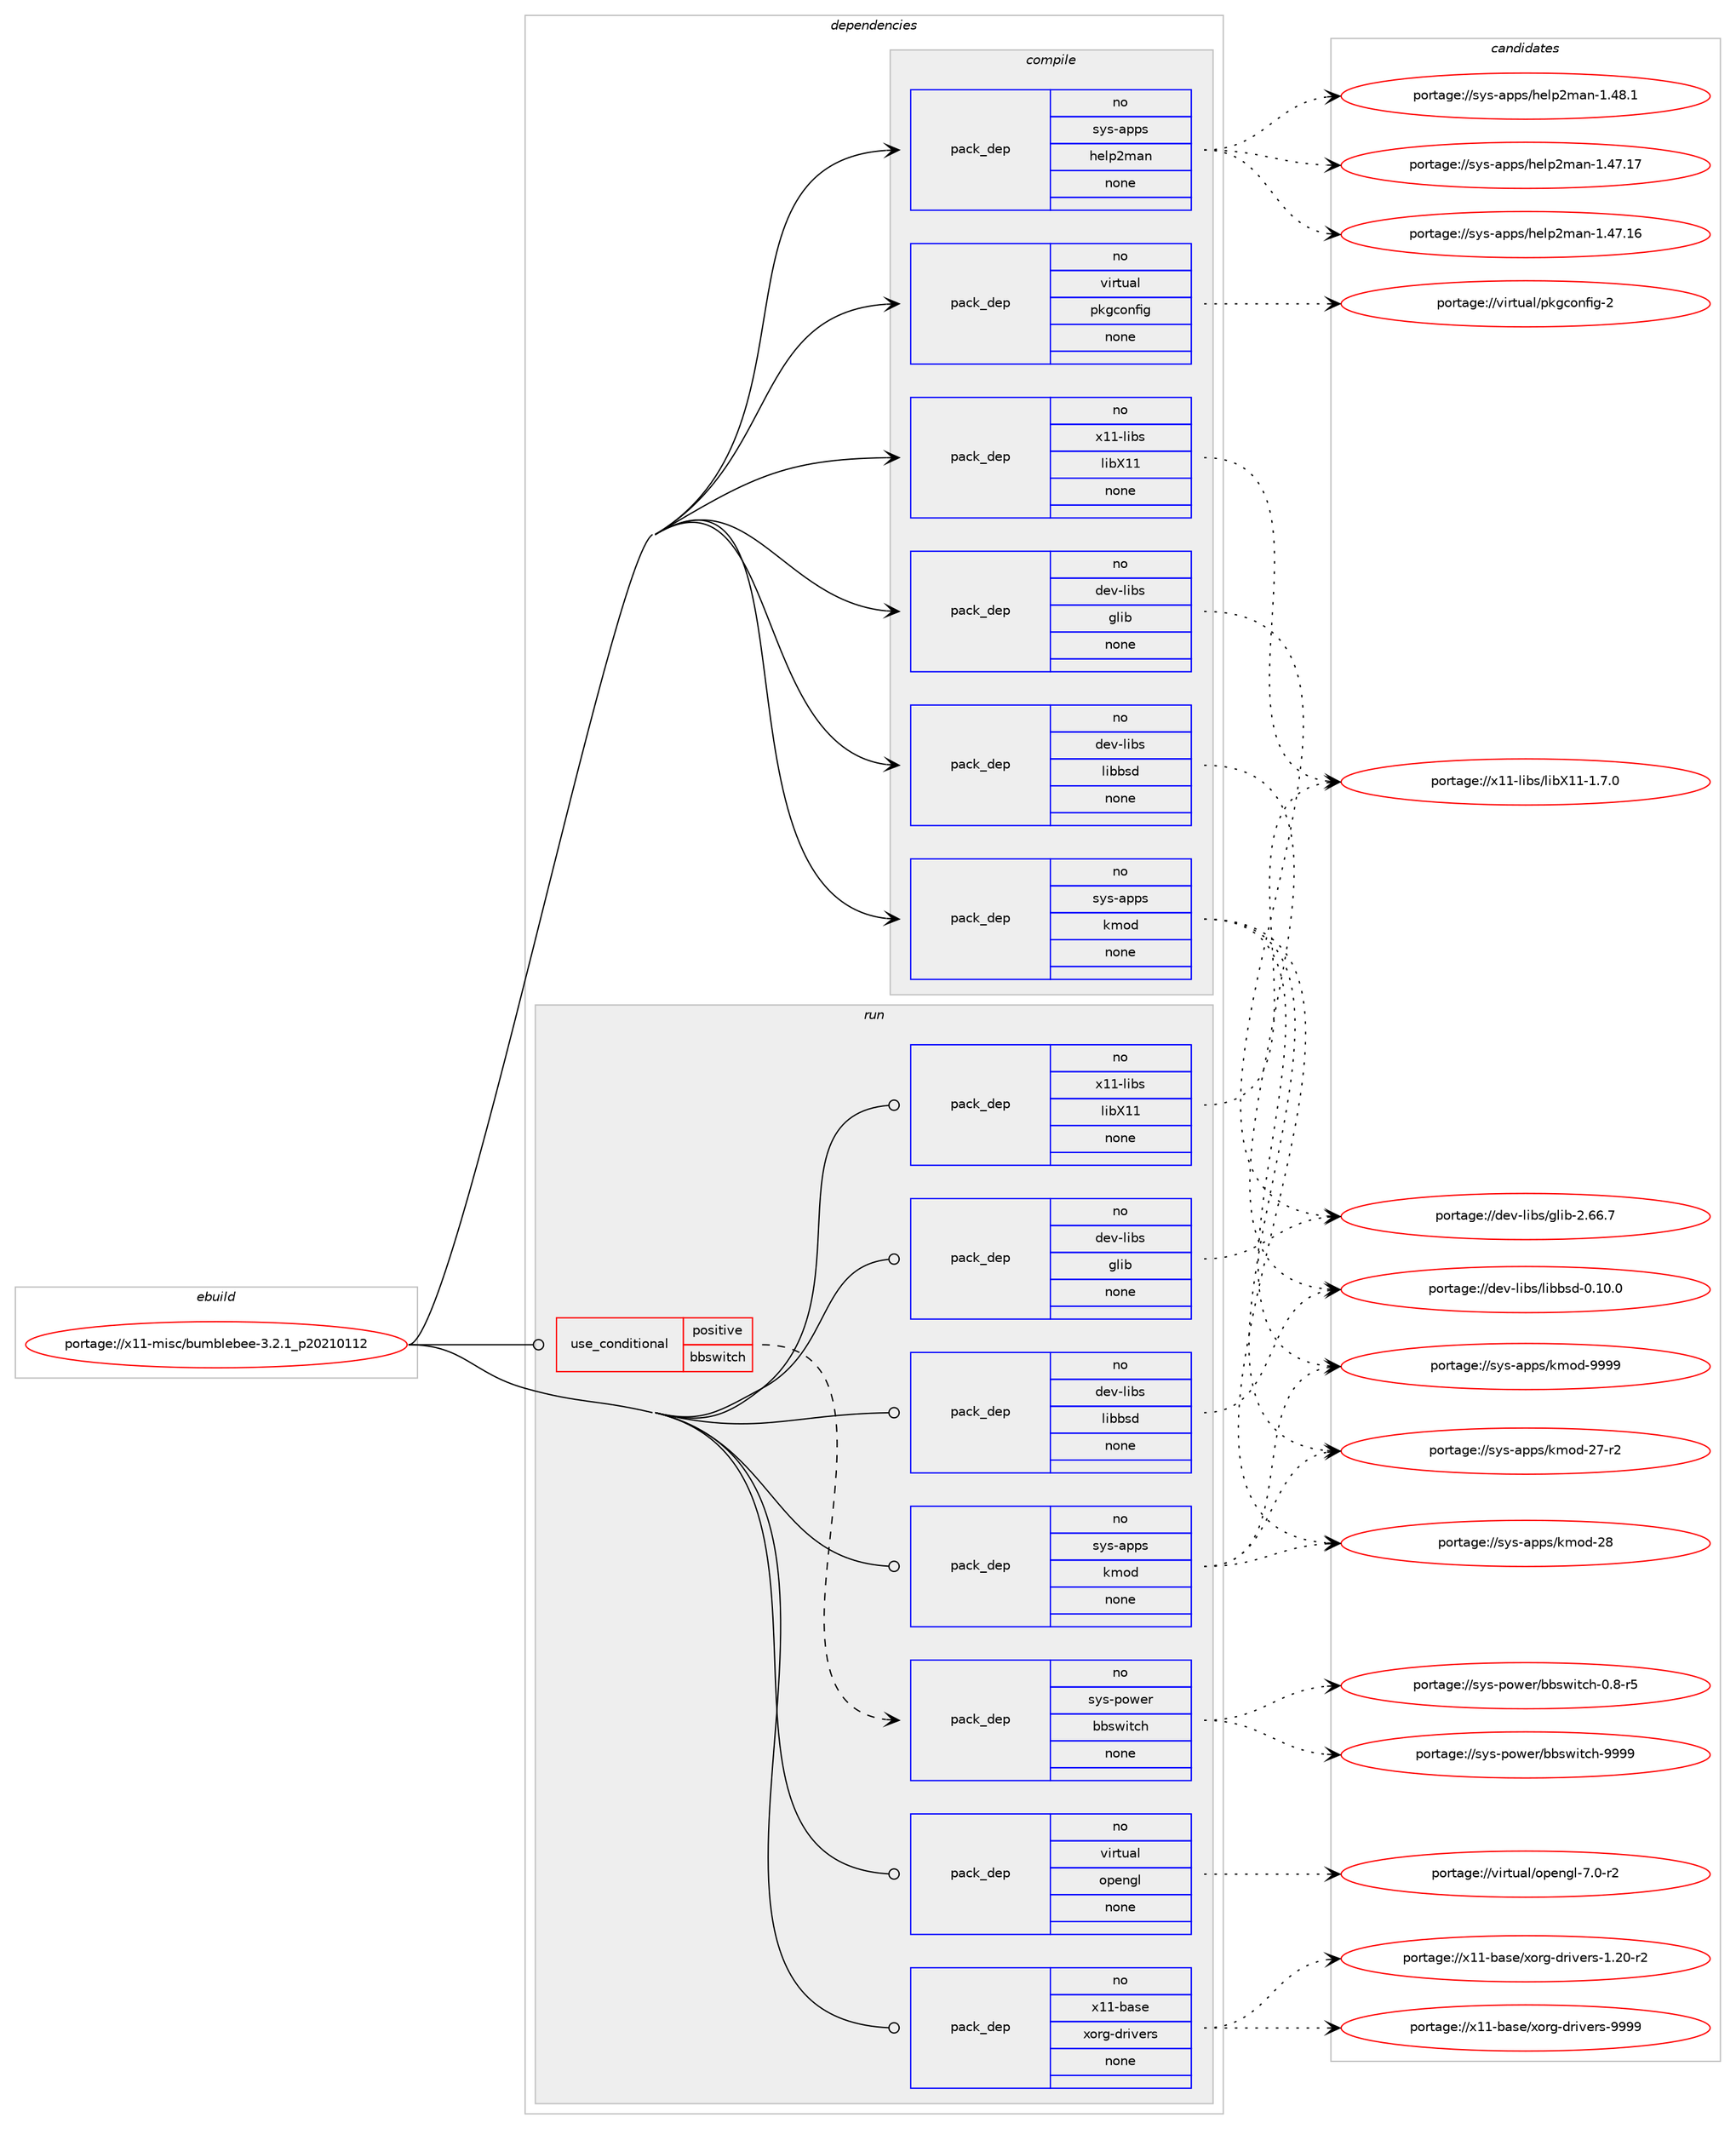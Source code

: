 digraph prolog {

# *************
# Graph options
# *************

newrank=true;
concentrate=true;
compound=true;
graph [rankdir=LR,fontname=Helvetica,fontsize=10,ranksep=1.5];#, ranksep=2.5, nodesep=0.2];
edge  [arrowhead=vee];
node  [fontname=Helvetica,fontsize=10];

# **********
# The ebuild
# **********

subgraph cluster_leftcol {
color=gray;
rank=same;
label=<<i>ebuild</i>>;
id [label="portage://x11-misc/bumblebee-3.2.1_p20210112", color=red, width=4, href="../x11-misc/bumblebee-3.2.1_p20210112.svg"];
}

# ****************
# The dependencies
# ****************

subgraph cluster_midcol {
color=gray;
label=<<i>dependencies</i>>;
subgraph cluster_compile {
fillcolor="#eeeeee";
style=filled;
label=<<i>compile</i>>;
subgraph pack1756 {
dependency2085 [label=<<TABLE BORDER="0" CELLBORDER="1" CELLSPACING="0" CELLPADDING="4" WIDTH="220"><TR><TD ROWSPAN="6" CELLPADDING="30">pack_dep</TD></TR><TR><TD WIDTH="110">no</TD></TR><TR><TD>dev-libs</TD></TR><TR><TD>glib</TD></TR><TR><TD>none</TD></TR><TR><TD></TD></TR></TABLE>>, shape=none, color=blue];
}
id:e -> dependency2085:w [weight=20,style="solid",arrowhead="vee"];
subgraph pack1757 {
dependency2086 [label=<<TABLE BORDER="0" CELLBORDER="1" CELLSPACING="0" CELLPADDING="4" WIDTH="220"><TR><TD ROWSPAN="6" CELLPADDING="30">pack_dep</TD></TR><TR><TD WIDTH="110">no</TD></TR><TR><TD>dev-libs</TD></TR><TR><TD>libbsd</TD></TR><TR><TD>none</TD></TR><TR><TD></TD></TR></TABLE>>, shape=none, color=blue];
}
id:e -> dependency2086:w [weight=20,style="solid",arrowhead="vee"];
subgraph pack1758 {
dependency2087 [label=<<TABLE BORDER="0" CELLBORDER="1" CELLSPACING="0" CELLPADDING="4" WIDTH="220"><TR><TD ROWSPAN="6" CELLPADDING="30">pack_dep</TD></TR><TR><TD WIDTH="110">no</TD></TR><TR><TD>sys-apps</TD></TR><TR><TD>help2man</TD></TR><TR><TD>none</TD></TR><TR><TD></TD></TR></TABLE>>, shape=none, color=blue];
}
id:e -> dependency2087:w [weight=20,style="solid",arrowhead="vee"];
subgraph pack1759 {
dependency2088 [label=<<TABLE BORDER="0" CELLBORDER="1" CELLSPACING="0" CELLPADDING="4" WIDTH="220"><TR><TD ROWSPAN="6" CELLPADDING="30">pack_dep</TD></TR><TR><TD WIDTH="110">no</TD></TR><TR><TD>sys-apps</TD></TR><TR><TD>kmod</TD></TR><TR><TD>none</TD></TR><TR><TD></TD></TR></TABLE>>, shape=none, color=blue];
}
id:e -> dependency2088:w [weight=20,style="solid",arrowhead="vee"];
subgraph pack1760 {
dependency2089 [label=<<TABLE BORDER="0" CELLBORDER="1" CELLSPACING="0" CELLPADDING="4" WIDTH="220"><TR><TD ROWSPAN="6" CELLPADDING="30">pack_dep</TD></TR><TR><TD WIDTH="110">no</TD></TR><TR><TD>virtual</TD></TR><TR><TD>pkgconfig</TD></TR><TR><TD>none</TD></TR><TR><TD></TD></TR></TABLE>>, shape=none, color=blue];
}
id:e -> dependency2089:w [weight=20,style="solid",arrowhead="vee"];
subgraph pack1761 {
dependency2090 [label=<<TABLE BORDER="0" CELLBORDER="1" CELLSPACING="0" CELLPADDING="4" WIDTH="220"><TR><TD ROWSPAN="6" CELLPADDING="30">pack_dep</TD></TR><TR><TD WIDTH="110">no</TD></TR><TR><TD>x11-libs</TD></TR><TR><TD>libX11</TD></TR><TR><TD>none</TD></TR><TR><TD></TD></TR></TABLE>>, shape=none, color=blue];
}
id:e -> dependency2090:w [weight=20,style="solid",arrowhead="vee"];
}
subgraph cluster_compileandrun {
fillcolor="#eeeeee";
style=filled;
label=<<i>compile and run</i>>;
}
subgraph cluster_run {
fillcolor="#eeeeee";
style=filled;
label=<<i>run</i>>;
subgraph cond298 {
dependency2091 [label=<<TABLE BORDER="0" CELLBORDER="1" CELLSPACING="0" CELLPADDING="4"><TR><TD ROWSPAN="3" CELLPADDING="10">use_conditional</TD></TR><TR><TD>positive</TD></TR><TR><TD>bbswitch</TD></TR></TABLE>>, shape=none, color=red];
subgraph pack1762 {
dependency2092 [label=<<TABLE BORDER="0" CELLBORDER="1" CELLSPACING="0" CELLPADDING="4" WIDTH="220"><TR><TD ROWSPAN="6" CELLPADDING="30">pack_dep</TD></TR><TR><TD WIDTH="110">no</TD></TR><TR><TD>sys-power</TD></TR><TR><TD>bbswitch</TD></TR><TR><TD>none</TD></TR><TR><TD></TD></TR></TABLE>>, shape=none, color=blue];
}
dependency2091:e -> dependency2092:w [weight=20,style="dashed",arrowhead="vee"];
}
id:e -> dependency2091:w [weight=20,style="solid",arrowhead="odot"];
subgraph pack1763 {
dependency2093 [label=<<TABLE BORDER="0" CELLBORDER="1" CELLSPACING="0" CELLPADDING="4" WIDTH="220"><TR><TD ROWSPAN="6" CELLPADDING="30">pack_dep</TD></TR><TR><TD WIDTH="110">no</TD></TR><TR><TD>dev-libs</TD></TR><TR><TD>glib</TD></TR><TR><TD>none</TD></TR><TR><TD></TD></TR></TABLE>>, shape=none, color=blue];
}
id:e -> dependency2093:w [weight=20,style="solid",arrowhead="odot"];
subgraph pack1764 {
dependency2094 [label=<<TABLE BORDER="0" CELLBORDER="1" CELLSPACING="0" CELLPADDING="4" WIDTH="220"><TR><TD ROWSPAN="6" CELLPADDING="30">pack_dep</TD></TR><TR><TD WIDTH="110">no</TD></TR><TR><TD>dev-libs</TD></TR><TR><TD>libbsd</TD></TR><TR><TD>none</TD></TR><TR><TD></TD></TR></TABLE>>, shape=none, color=blue];
}
id:e -> dependency2094:w [weight=20,style="solid",arrowhead="odot"];
subgraph pack1765 {
dependency2095 [label=<<TABLE BORDER="0" CELLBORDER="1" CELLSPACING="0" CELLPADDING="4" WIDTH="220"><TR><TD ROWSPAN="6" CELLPADDING="30">pack_dep</TD></TR><TR><TD WIDTH="110">no</TD></TR><TR><TD>sys-apps</TD></TR><TR><TD>kmod</TD></TR><TR><TD>none</TD></TR><TR><TD></TD></TR></TABLE>>, shape=none, color=blue];
}
id:e -> dependency2095:w [weight=20,style="solid",arrowhead="odot"];
subgraph pack1766 {
dependency2096 [label=<<TABLE BORDER="0" CELLBORDER="1" CELLSPACING="0" CELLPADDING="4" WIDTH="220"><TR><TD ROWSPAN="6" CELLPADDING="30">pack_dep</TD></TR><TR><TD WIDTH="110">no</TD></TR><TR><TD>virtual</TD></TR><TR><TD>opengl</TD></TR><TR><TD>none</TD></TR><TR><TD></TD></TR></TABLE>>, shape=none, color=blue];
}
id:e -> dependency2096:w [weight=20,style="solid",arrowhead="odot"];
subgraph pack1767 {
dependency2097 [label=<<TABLE BORDER="0" CELLBORDER="1" CELLSPACING="0" CELLPADDING="4" WIDTH="220"><TR><TD ROWSPAN="6" CELLPADDING="30">pack_dep</TD></TR><TR><TD WIDTH="110">no</TD></TR><TR><TD>x11-base</TD></TR><TR><TD>xorg-drivers</TD></TR><TR><TD>none</TD></TR><TR><TD></TD></TR></TABLE>>, shape=none, color=blue];
}
id:e -> dependency2097:w [weight=20,style="solid",arrowhead="odot"];
subgraph pack1768 {
dependency2098 [label=<<TABLE BORDER="0" CELLBORDER="1" CELLSPACING="0" CELLPADDING="4" WIDTH="220"><TR><TD ROWSPAN="6" CELLPADDING="30">pack_dep</TD></TR><TR><TD WIDTH="110">no</TD></TR><TR><TD>x11-libs</TD></TR><TR><TD>libX11</TD></TR><TR><TD>none</TD></TR><TR><TD></TD></TR></TABLE>>, shape=none, color=blue];
}
id:e -> dependency2098:w [weight=20,style="solid",arrowhead="odot"];
}
}

# **************
# The candidates
# **************

subgraph cluster_choices {
rank=same;
color=gray;
label=<<i>candidates</i>>;

subgraph choice1756 {
color=black;
nodesep=1;
choice1001011184510810598115471031081059845504654544655 [label="portage://dev-libs/glib-2.66.7", color=red, width=4,href="../dev-libs/glib-2.66.7.svg"];
dependency2085:e -> choice1001011184510810598115471031081059845504654544655:w [style=dotted,weight="100"];
}
subgraph choice1757 {
color=black;
nodesep=1;
choice100101118451081059811547108105989811510045484649484648 [label="portage://dev-libs/libbsd-0.10.0", color=red, width=4,href="../dev-libs/libbsd-0.10.0.svg"];
dependency2086:e -> choice100101118451081059811547108105989811510045484649484648:w [style=dotted,weight="100"];
}
subgraph choice1758 {
color=black;
nodesep=1;
choice115121115459711211211547104101108112501099711045494652564649 [label="portage://sys-apps/help2man-1.48.1", color=red, width=4,href="../sys-apps/help2man-1.48.1.svg"];
choice11512111545971121121154710410110811250109971104549465255464955 [label="portage://sys-apps/help2man-1.47.17", color=red, width=4,href="../sys-apps/help2man-1.47.17.svg"];
choice11512111545971121121154710410110811250109971104549465255464954 [label="portage://sys-apps/help2man-1.47.16", color=red, width=4,href="../sys-apps/help2man-1.47.16.svg"];
dependency2087:e -> choice115121115459711211211547104101108112501099711045494652564649:w [style=dotted,weight="100"];
dependency2087:e -> choice11512111545971121121154710410110811250109971104549465255464955:w [style=dotted,weight="100"];
dependency2087:e -> choice11512111545971121121154710410110811250109971104549465255464954:w [style=dotted,weight="100"];
}
subgraph choice1759 {
color=black;
nodesep=1;
choice1151211154597112112115471071091111004557575757 [label="portage://sys-apps/kmod-9999", color=red, width=4,href="../sys-apps/kmod-9999.svg"];
choice115121115459711211211547107109111100455056 [label="portage://sys-apps/kmod-28", color=red, width=4,href="../sys-apps/kmod-28.svg"];
choice1151211154597112112115471071091111004550554511450 [label="portage://sys-apps/kmod-27-r2", color=red, width=4,href="../sys-apps/kmod-27-r2.svg"];
dependency2088:e -> choice1151211154597112112115471071091111004557575757:w [style=dotted,weight="100"];
dependency2088:e -> choice115121115459711211211547107109111100455056:w [style=dotted,weight="100"];
dependency2088:e -> choice1151211154597112112115471071091111004550554511450:w [style=dotted,weight="100"];
}
subgraph choice1760 {
color=black;
nodesep=1;
choice1181051141161179710847112107103991111101021051034550 [label="portage://virtual/pkgconfig-2", color=red, width=4,href="../virtual/pkgconfig-2.svg"];
dependency2089:e -> choice1181051141161179710847112107103991111101021051034550:w [style=dotted,weight="100"];
}
subgraph choice1761 {
color=black;
nodesep=1;
choice120494945108105981154710810598884949454946554648 [label="portage://x11-libs/libX11-1.7.0", color=red, width=4,href="../x11-libs/libX11-1.7.0.svg"];
dependency2090:e -> choice120494945108105981154710810598884949454946554648:w [style=dotted,weight="100"];
}
subgraph choice1762 {
color=black;
nodesep=1;
choice11512111545112111119101114479898115119105116991044557575757 [label="portage://sys-power/bbswitch-9999", color=red, width=4,href="../sys-power/bbswitch-9999.svg"];
choice1151211154511211111910111447989811511910511699104454846564511453 [label="portage://sys-power/bbswitch-0.8-r5", color=red, width=4,href="../sys-power/bbswitch-0.8-r5.svg"];
dependency2092:e -> choice11512111545112111119101114479898115119105116991044557575757:w [style=dotted,weight="100"];
dependency2092:e -> choice1151211154511211111910111447989811511910511699104454846564511453:w [style=dotted,weight="100"];
}
subgraph choice1763 {
color=black;
nodesep=1;
choice1001011184510810598115471031081059845504654544655 [label="portage://dev-libs/glib-2.66.7", color=red, width=4,href="../dev-libs/glib-2.66.7.svg"];
dependency2093:e -> choice1001011184510810598115471031081059845504654544655:w [style=dotted,weight="100"];
}
subgraph choice1764 {
color=black;
nodesep=1;
choice100101118451081059811547108105989811510045484649484648 [label="portage://dev-libs/libbsd-0.10.0", color=red, width=4,href="../dev-libs/libbsd-0.10.0.svg"];
dependency2094:e -> choice100101118451081059811547108105989811510045484649484648:w [style=dotted,weight="100"];
}
subgraph choice1765 {
color=black;
nodesep=1;
choice1151211154597112112115471071091111004557575757 [label="portage://sys-apps/kmod-9999", color=red, width=4,href="../sys-apps/kmod-9999.svg"];
choice115121115459711211211547107109111100455056 [label="portage://sys-apps/kmod-28", color=red, width=4,href="../sys-apps/kmod-28.svg"];
choice1151211154597112112115471071091111004550554511450 [label="portage://sys-apps/kmod-27-r2", color=red, width=4,href="../sys-apps/kmod-27-r2.svg"];
dependency2095:e -> choice1151211154597112112115471071091111004557575757:w [style=dotted,weight="100"];
dependency2095:e -> choice115121115459711211211547107109111100455056:w [style=dotted,weight="100"];
dependency2095:e -> choice1151211154597112112115471071091111004550554511450:w [style=dotted,weight="100"];
}
subgraph choice1766 {
color=black;
nodesep=1;
choice1181051141161179710847111112101110103108455546484511450 [label="portage://virtual/opengl-7.0-r2", color=red, width=4,href="../virtual/opengl-7.0-r2.svg"];
dependency2096:e -> choice1181051141161179710847111112101110103108455546484511450:w [style=dotted,weight="100"];
}
subgraph choice1767 {
color=black;
nodesep=1;
choice120494945989711510147120111114103451001141051181011141154557575757 [label="portage://x11-base/xorg-drivers-9999", color=red, width=4,href="../x11-base/xorg-drivers-9999.svg"];
choice1204949459897115101471201111141034510011410511810111411545494650484511450 [label="portage://x11-base/xorg-drivers-1.20-r2", color=red, width=4,href="../x11-base/xorg-drivers-1.20-r2.svg"];
dependency2097:e -> choice120494945989711510147120111114103451001141051181011141154557575757:w [style=dotted,weight="100"];
dependency2097:e -> choice1204949459897115101471201111141034510011410511810111411545494650484511450:w [style=dotted,weight="100"];
}
subgraph choice1768 {
color=black;
nodesep=1;
choice120494945108105981154710810598884949454946554648 [label="portage://x11-libs/libX11-1.7.0", color=red, width=4,href="../x11-libs/libX11-1.7.0.svg"];
dependency2098:e -> choice120494945108105981154710810598884949454946554648:w [style=dotted,weight="100"];
}
}

}
